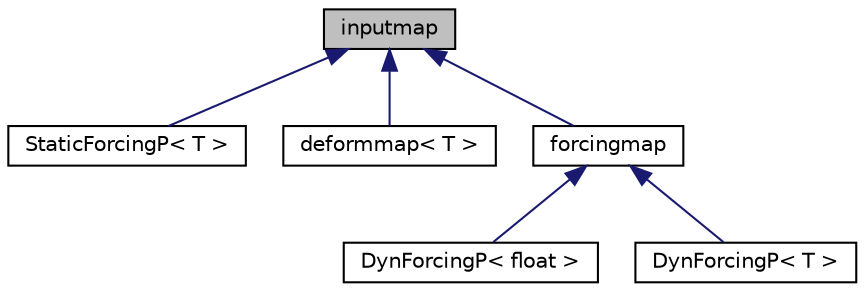 digraph "inputmap"
{
 // LATEX_PDF_SIZE
  edge [fontname="Helvetica",fontsize="10",labelfontname="Helvetica",labelfontsize="10"];
  node [fontname="Helvetica",fontsize="10",shape=record];
  Node1 [label="inputmap",height=0.2,width=0.4,color="black", fillcolor="grey75", style="filled", fontcolor="black",tooltip=" "];
  Node1 -> Node2 [dir="back",color="midnightblue",fontsize="10",style="solid",fontname="Helvetica"];
  Node2 [label="StaticForcingP\< T \>",height=0.2,width=0.4,color="black", fillcolor="white", style="filled",URL="$structStaticForcingP.html",tooltip=" "];
  Node1 -> Node3 [dir="back",color="midnightblue",fontsize="10",style="solid",fontname="Helvetica"];
  Node3 [label="deformmap\< T \>",height=0.2,width=0.4,color="black", fillcolor="white", style="filled",URL="$classdeformmap.html",tooltip=" "];
  Node1 -> Node4 [dir="back",color="midnightblue",fontsize="10",style="solid",fontname="Helvetica"];
  Node4 [label="forcingmap",height=0.2,width=0.4,color="black", fillcolor="white", style="filled",URL="$classforcingmap.html",tooltip=" "];
  Node4 -> Node5 [dir="back",color="midnightblue",fontsize="10",style="solid",fontname="Helvetica"];
  Node5 [label="DynForcingP\< float \>",height=0.2,width=0.4,color="black", fillcolor="white", style="filled",URL="$structDynForcingP.html",tooltip=" "];
  Node4 -> Node6 [dir="back",color="midnightblue",fontsize="10",style="solid",fontname="Helvetica"];
  Node6 [label="DynForcingP\< T \>",height=0.2,width=0.4,color="black", fillcolor="white", style="filled",URL="$structDynForcingP.html",tooltip=" "];
}
